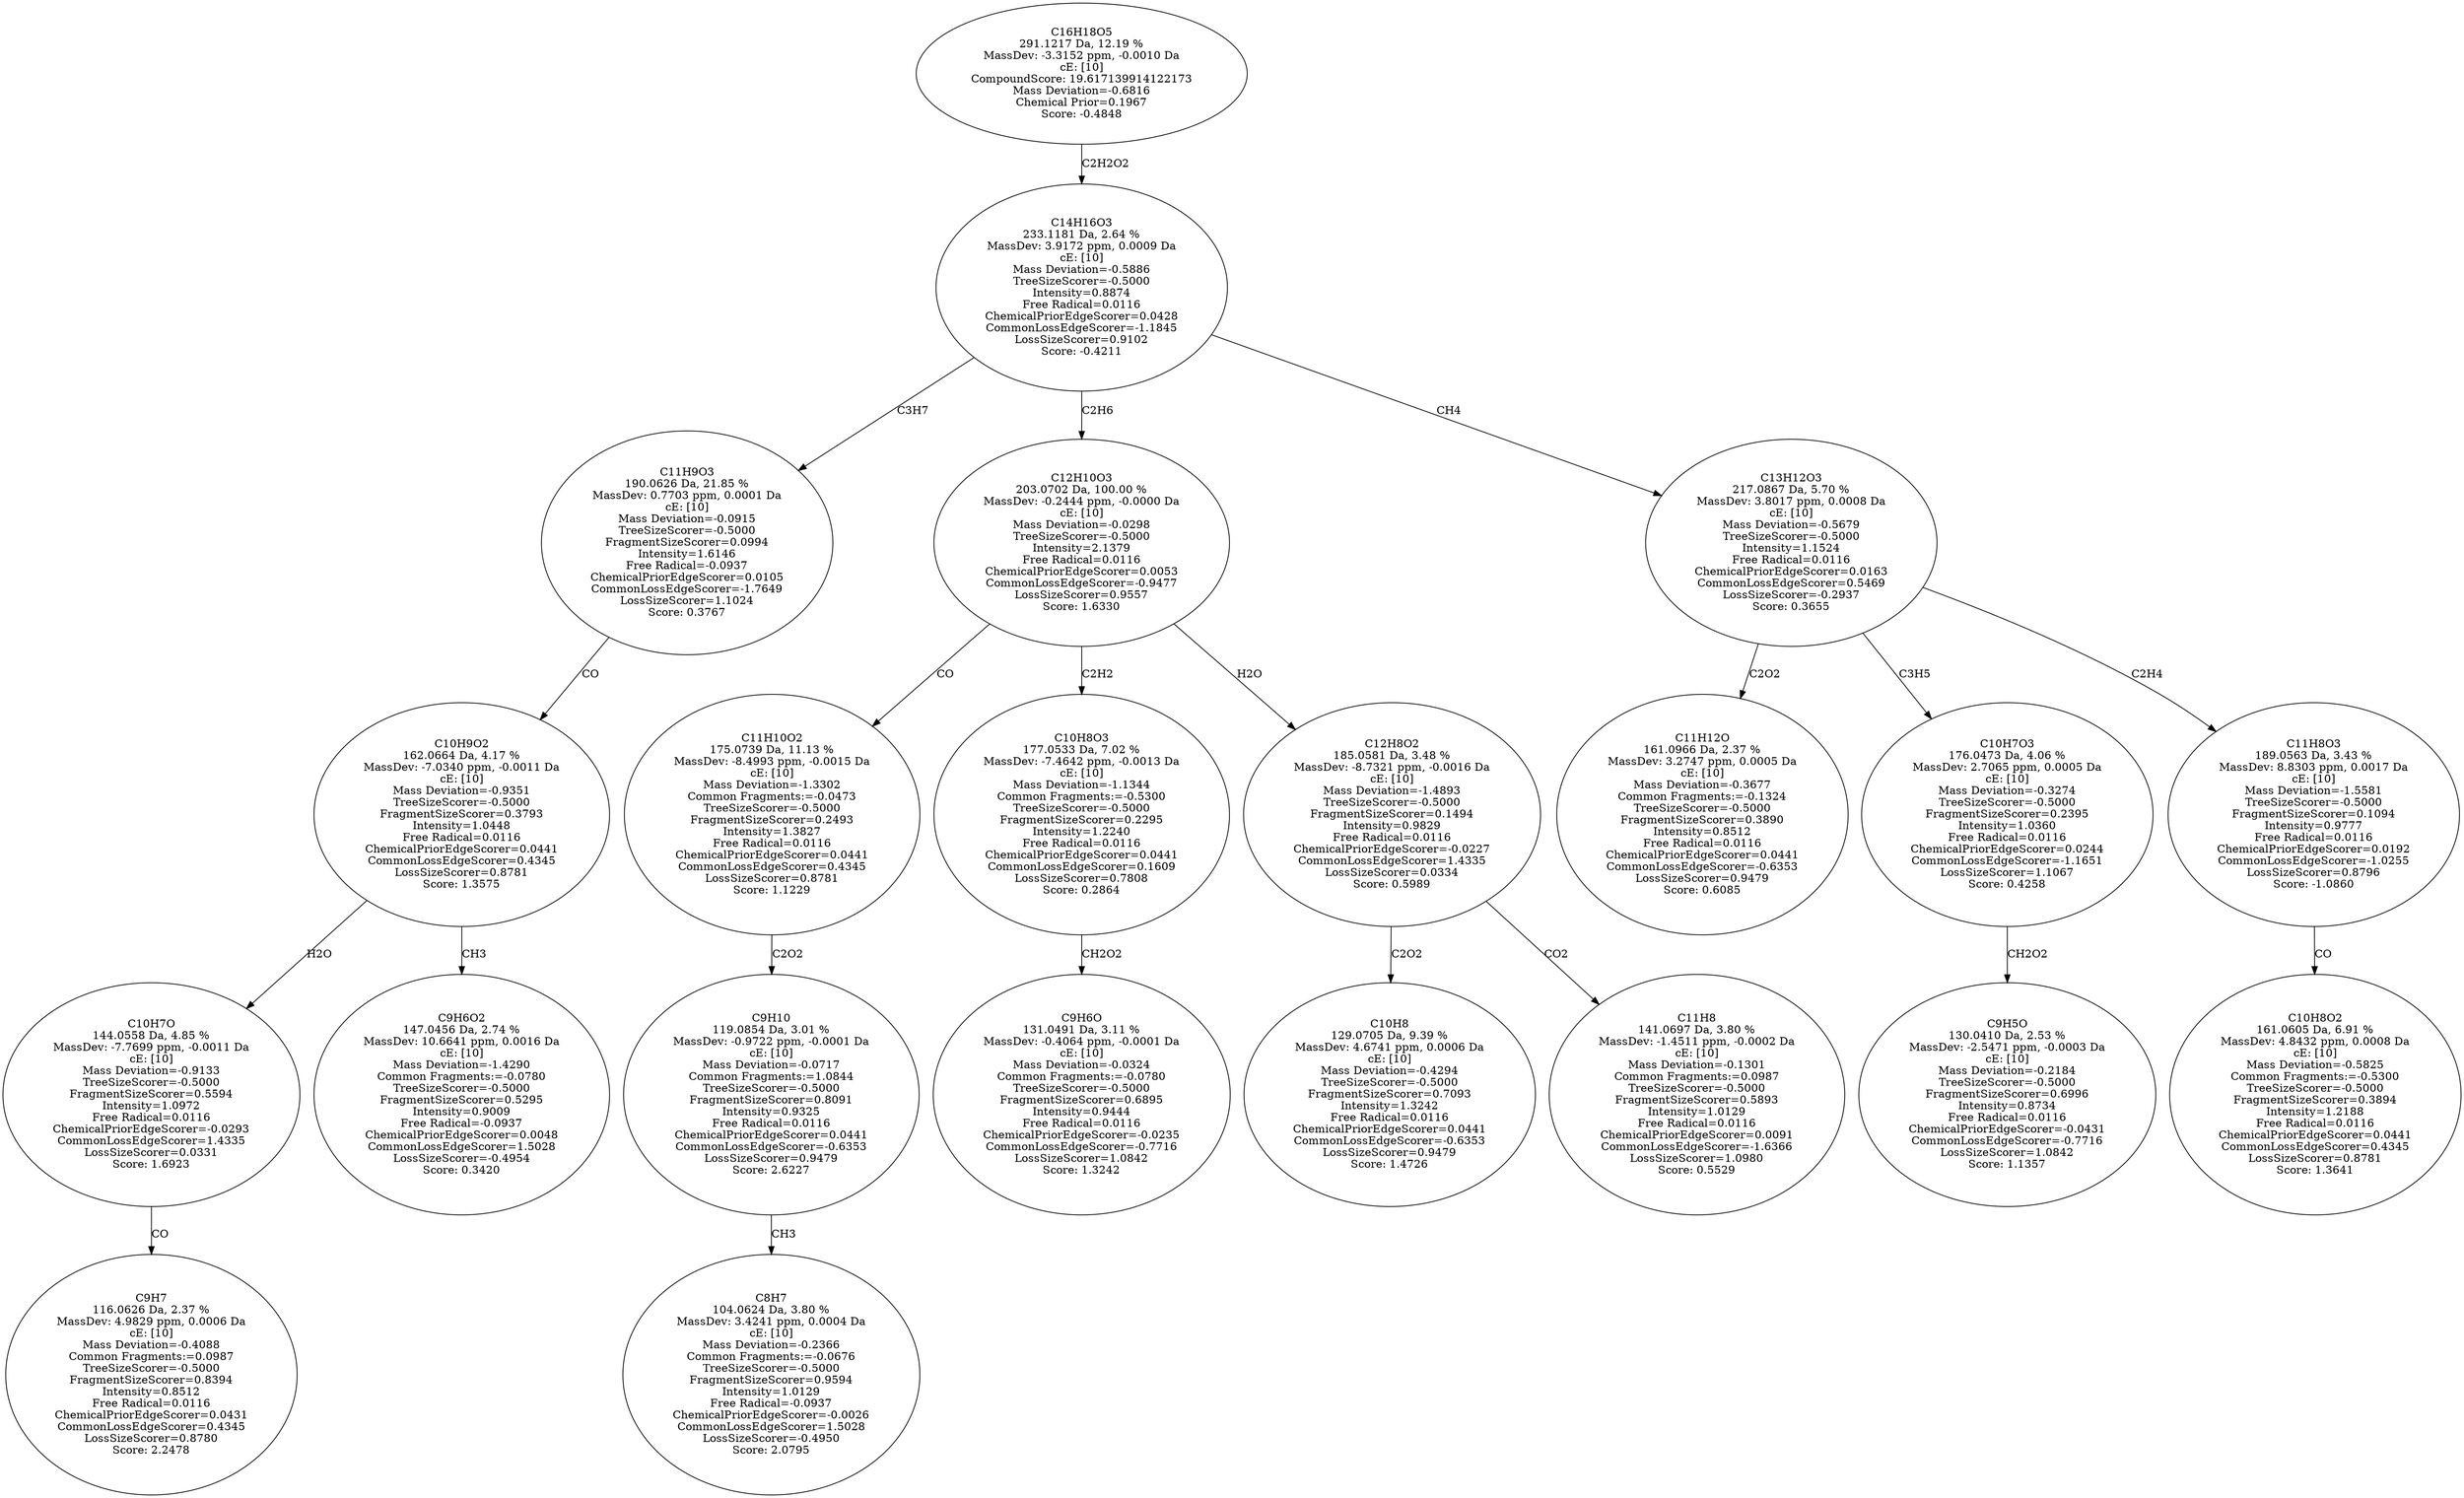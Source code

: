 strict digraph {
v1 [label="C9H7\n116.0626 Da, 2.37 %\nMassDev: 4.9829 ppm, 0.0006 Da\ncE: [10]\nMass Deviation=-0.4088\nCommon Fragments:=0.0987\nTreeSizeScorer=-0.5000\nFragmentSizeScorer=0.8394\nIntensity=0.8512\nFree Radical=0.0116\nChemicalPriorEdgeScorer=0.0431\nCommonLossEdgeScorer=0.4345\nLossSizeScorer=0.8780\nScore: 2.2478"];
v2 [label="C10H7O\n144.0558 Da, 4.85 %\nMassDev: -7.7699 ppm, -0.0011 Da\ncE: [10]\nMass Deviation=-0.9133\nTreeSizeScorer=-0.5000\nFragmentSizeScorer=0.5594\nIntensity=1.0972\nFree Radical=0.0116\nChemicalPriorEdgeScorer=-0.0293\nCommonLossEdgeScorer=1.4335\nLossSizeScorer=0.0331\nScore: 1.6923"];
v3 [label="C9H6O2\n147.0456 Da, 2.74 %\nMassDev: 10.6641 ppm, 0.0016 Da\ncE: [10]\nMass Deviation=-1.4290\nCommon Fragments:=-0.0780\nTreeSizeScorer=-0.5000\nFragmentSizeScorer=0.5295\nIntensity=0.9009\nFree Radical=-0.0937\nChemicalPriorEdgeScorer=0.0048\nCommonLossEdgeScorer=1.5028\nLossSizeScorer=-0.4954\nScore: 0.3420"];
v4 [label="C10H9O2\n162.0664 Da, 4.17 %\nMassDev: -7.0340 ppm, -0.0011 Da\ncE: [10]\nMass Deviation=-0.9351\nTreeSizeScorer=-0.5000\nFragmentSizeScorer=0.3793\nIntensity=1.0448\nFree Radical=0.0116\nChemicalPriorEdgeScorer=0.0441\nCommonLossEdgeScorer=0.4345\nLossSizeScorer=0.8781\nScore: 1.3575"];
v5 [label="C11H9O3\n190.0626 Da, 21.85 %\nMassDev: 0.7703 ppm, 0.0001 Da\ncE: [10]\nMass Deviation=-0.0915\nTreeSizeScorer=-0.5000\nFragmentSizeScorer=0.0994\nIntensity=1.6146\nFree Radical=-0.0937\nChemicalPriorEdgeScorer=0.0105\nCommonLossEdgeScorer=-1.7649\nLossSizeScorer=1.1024\nScore: 0.3767"];
v6 [label="C8H7\n104.0624 Da, 3.80 %\nMassDev: 3.4241 ppm, 0.0004 Da\ncE: [10]\nMass Deviation=-0.2366\nCommon Fragments:=-0.0676\nTreeSizeScorer=-0.5000\nFragmentSizeScorer=0.9594\nIntensity=1.0129\nFree Radical=-0.0937\nChemicalPriorEdgeScorer=-0.0026\nCommonLossEdgeScorer=1.5028\nLossSizeScorer=-0.4950\nScore: 2.0795"];
v7 [label="C9H10\n119.0854 Da, 3.01 %\nMassDev: -0.9722 ppm, -0.0001 Da\ncE: [10]\nMass Deviation=-0.0717\nCommon Fragments:=1.0844\nTreeSizeScorer=-0.5000\nFragmentSizeScorer=0.8091\nIntensity=0.9325\nFree Radical=0.0116\nChemicalPriorEdgeScorer=0.0441\nCommonLossEdgeScorer=-0.6353\nLossSizeScorer=0.9479\nScore: 2.6227"];
v8 [label="C11H10O2\n175.0739 Da, 11.13 %\nMassDev: -8.4993 ppm, -0.0015 Da\ncE: [10]\nMass Deviation=-1.3302\nCommon Fragments:=-0.0473\nTreeSizeScorer=-0.5000\nFragmentSizeScorer=0.2493\nIntensity=1.3827\nFree Radical=0.0116\nChemicalPriorEdgeScorer=0.0441\nCommonLossEdgeScorer=0.4345\nLossSizeScorer=0.8781\nScore: 1.1229"];
v9 [label="C9H6O\n131.0491 Da, 3.11 %\nMassDev: -0.4064 ppm, -0.0001 Da\ncE: [10]\nMass Deviation=-0.0324\nCommon Fragments:=-0.0780\nTreeSizeScorer=-0.5000\nFragmentSizeScorer=0.6895\nIntensity=0.9444\nFree Radical=0.0116\nChemicalPriorEdgeScorer=-0.0235\nCommonLossEdgeScorer=-0.7716\nLossSizeScorer=1.0842\nScore: 1.3242"];
v10 [label="C10H8O3\n177.0533 Da, 7.02 %\nMassDev: -7.4642 ppm, -0.0013 Da\ncE: [10]\nMass Deviation=-1.1344\nCommon Fragments:=-0.5300\nTreeSizeScorer=-0.5000\nFragmentSizeScorer=0.2295\nIntensity=1.2240\nFree Radical=0.0116\nChemicalPriorEdgeScorer=0.0441\nCommonLossEdgeScorer=0.1609\nLossSizeScorer=0.7808\nScore: 0.2864"];
v11 [label="C10H8\n129.0705 Da, 9.39 %\nMassDev: 4.6741 ppm, 0.0006 Da\ncE: [10]\nMass Deviation=-0.4294\nTreeSizeScorer=-0.5000\nFragmentSizeScorer=0.7093\nIntensity=1.3242\nFree Radical=0.0116\nChemicalPriorEdgeScorer=0.0441\nCommonLossEdgeScorer=-0.6353\nLossSizeScorer=0.9479\nScore: 1.4726"];
v12 [label="C11H8\n141.0697 Da, 3.80 %\nMassDev: -1.4511 ppm, -0.0002 Da\ncE: [10]\nMass Deviation=-0.1301\nCommon Fragments:=0.0987\nTreeSizeScorer=-0.5000\nFragmentSizeScorer=0.5893\nIntensity=1.0129\nFree Radical=0.0116\nChemicalPriorEdgeScorer=0.0091\nCommonLossEdgeScorer=-1.6366\nLossSizeScorer=1.0980\nScore: 0.5529"];
v13 [label="C12H8O2\n185.0581 Da, 3.48 %\nMassDev: -8.7321 ppm, -0.0016 Da\ncE: [10]\nMass Deviation=-1.4893\nTreeSizeScorer=-0.5000\nFragmentSizeScorer=0.1494\nIntensity=0.9829\nFree Radical=0.0116\nChemicalPriorEdgeScorer=-0.0227\nCommonLossEdgeScorer=1.4335\nLossSizeScorer=0.0334\nScore: 0.5989"];
v14 [label="C12H10O3\n203.0702 Da, 100.00 %\nMassDev: -0.2444 ppm, -0.0000 Da\ncE: [10]\nMass Deviation=-0.0298\nTreeSizeScorer=-0.5000\nIntensity=2.1379\nFree Radical=0.0116\nChemicalPriorEdgeScorer=0.0053\nCommonLossEdgeScorer=-0.9477\nLossSizeScorer=0.9557\nScore: 1.6330"];
v15 [label="C11H12O\n161.0966 Da, 2.37 %\nMassDev: 3.2747 ppm, 0.0005 Da\ncE: [10]\nMass Deviation=-0.3677\nCommon Fragments:=-0.1324\nTreeSizeScorer=-0.5000\nFragmentSizeScorer=0.3890\nIntensity=0.8512\nFree Radical=0.0116\nChemicalPriorEdgeScorer=0.0441\nCommonLossEdgeScorer=-0.6353\nLossSizeScorer=0.9479\nScore: 0.6085"];
v16 [label="C9H5O\n130.0410 Da, 2.53 %\nMassDev: -2.5471 ppm, -0.0003 Da\ncE: [10]\nMass Deviation=-0.2184\nTreeSizeScorer=-0.5000\nFragmentSizeScorer=0.6996\nIntensity=0.8734\nFree Radical=0.0116\nChemicalPriorEdgeScorer=-0.0431\nCommonLossEdgeScorer=-0.7716\nLossSizeScorer=1.0842\nScore: 1.1357"];
v17 [label="C10H7O3\n176.0473 Da, 4.06 %\nMassDev: 2.7065 ppm, 0.0005 Da\ncE: [10]\nMass Deviation=-0.3274\nTreeSizeScorer=-0.5000\nFragmentSizeScorer=0.2395\nIntensity=1.0360\nFree Radical=0.0116\nChemicalPriorEdgeScorer=0.0244\nCommonLossEdgeScorer=-1.1651\nLossSizeScorer=1.1067\nScore: 0.4258"];
v18 [label="C10H8O2\n161.0605 Da, 6.91 %\nMassDev: 4.8432 ppm, 0.0008 Da\ncE: [10]\nMass Deviation=-0.5825\nCommon Fragments:=-0.5300\nTreeSizeScorer=-0.5000\nFragmentSizeScorer=0.3894\nIntensity=1.2188\nFree Radical=0.0116\nChemicalPriorEdgeScorer=0.0441\nCommonLossEdgeScorer=0.4345\nLossSizeScorer=0.8781\nScore: 1.3641"];
v19 [label="C11H8O3\n189.0563 Da, 3.43 %\nMassDev: 8.8303 ppm, 0.0017 Da\ncE: [10]\nMass Deviation=-1.5581\nTreeSizeScorer=-0.5000\nFragmentSizeScorer=0.1094\nIntensity=0.9777\nFree Radical=0.0116\nChemicalPriorEdgeScorer=0.0192\nCommonLossEdgeScorer=-1.0255\nLossSizeScorer=0.8796\nScore: -1.0860"];
v20 [label="C13H12O3\n217.0867 Da, 5.70 %\nMassDev: 3.8017 ppm, 0.0008 Da\ncE: [10]\nMass Deviation=-0.5679\nTreeSizeScorer=-0.5000\nIntensity=1.1524\nFree Radical=0.0116\nChemicalPriorEdgeScorer=0.0163\nCommonLossEdgeScorer=0.5469\nLossSizeScorer=-0.2937\nScore: 0.3655"];
v21 [label="C14H16O3\n233.1181 Da, 2.64 %\nMassDev: 3.9172 ppm, 0.0009 Da\ncE: [10]\nMass Deviation=-0.5886\nTreeSizeScorer=-0.5000\nIntensity=0.8874\nFree Radical=0.0116\nChemicalPriorEdgeScorer=0.0428\nCommonLossEdgeScorer=-1.1845\nLossSizeScorer=0.9102\nScore: -0.4211"];
v22 [label="C16H18O5\n291.1217 Da, 12.19 %\nMassDev: -3.3152 ppm, -0.0010 Da\ncE: [10]\nCompoundScore: 19.617139914122173\nMass Deviation=-0.6816\nChemical Prior=0.1967\nScore: -0.4848"];
v2 -> v1 [label="CO"];
v4 -> v2 [label="H2O"];
v4 -> v3 [label="CH3"];
v5 -> v4 [label="CO"];
v21 -> v5 [label="C3H7"];
v7 -> v6 [label="CH3"];
v8 -> v7 [label="C2O2"];
v14 -> v8 [label="CO"];
v10 -> v9 [label="CH2O2"];
v14 -> v10 [label="C2H2"];
v13 -> v11 [label="C2O2"];
v13 -> v12 [label="CO2"];
v14 -> v13 [label="H2O"];
v21 -> v14 [label="C2H6"];
v20 -> v15 [label="C2O2"];
v17 -> v16 [label="CH2O2"];
v20 -> v17 [label="C3H5"];
v19 -> v18 [label="CO"];
v20 -> v19 [label="C2H4"];
v21 -> v20 [label="CH4"];
v22 -> v21 [label="C2H2O2"];
}
